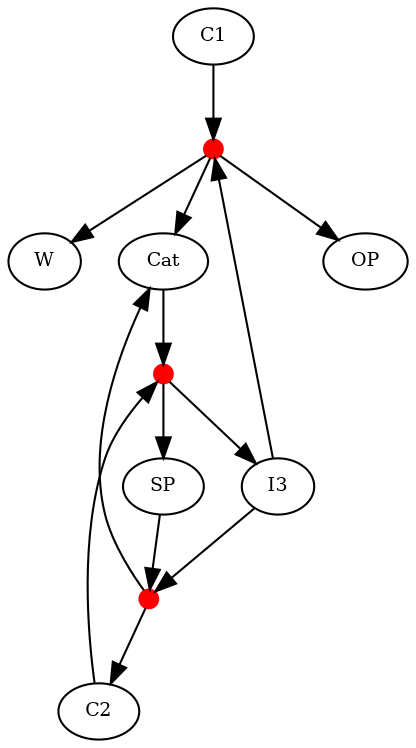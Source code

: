 digraph G {
size="7,10"
page="8.5,11"
node[width=0.25,height=0.375,fontsize=9]
W [label="W"]
OP [label="OP"]
C2 [label="C2"]
I3 [label="I3"]
Cat [label="Cat"]
SP [label="SP"]
C1 [label="C1"]
R_0 [label="",shape=circle,height=0.12,width=0.12,fontsize=1,style=filled,color=red];
C2 -> R_0
Cat -> R_0
R_0 -> I3
R_0 -> SP
R_1 [label="",shape=circle,height=0.12,width=0.12,fontsize=1,style=filled,color=red];
I3 -> R_1
C1 -> R_1
R_1 -> W
R_1 -> Cat
R_1 -> OP
R_2 [label="",shape=circle,height=0.12,width=0.12,fontsize=1,style=filled,color=red];
I3 -> R_2
SP -> R_2
R_2 -> C2
R_2 -> Cat
}
